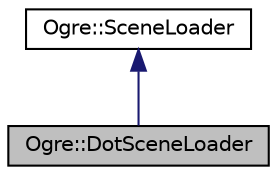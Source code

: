 digraph "Ogre::DotSceneLoader"
{
  bgcolor="transparent";
  edge [fontname="Helvetica",fontsize="10",labelfontname="Helvetica",labelfontsize="10"];
  node [fontname="Helvetica",fontsize="10",shape=record];
  Node0 [label="Ogre::DotSceneLoader",height=0.2,width=0.4,color="black", fillcolor="grey75", style="filled", fontcolor="black"];
  Node1 -> Node0 [dir="back",color="midnightblue",fontsize="10",style="solid",fontname="Helvetica"];
  Node1 [label="Ogre::SceneLoader",height=0.2,width=0.4,color="black",URL="$class_ogre_1_1_scene_loader.html",tooltip="Abstract class for loading scenes from a file (DataStream). "];
}
